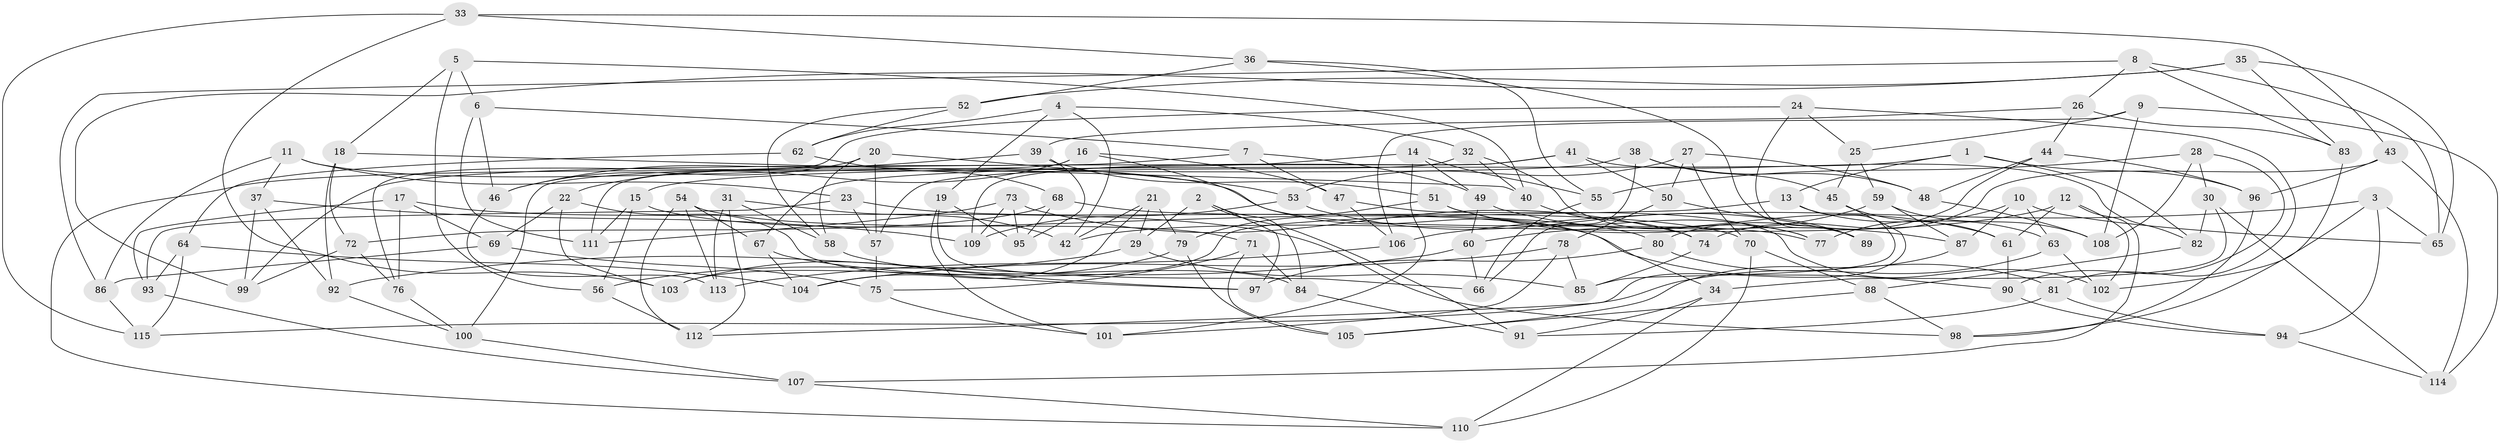 // coarse degree distribution, {4: 0.8414634146341463, 9: 0.04878048780487805, 8: 0.012195121951219513, 10: 0.036585365853658534, 12: 0.012195121951219513, 3: 0.04878048780487805}
// Generated by graph-tools (version 1.1) at 2025/53/03/04/25 22:53:34]
// undirected, 115 vertices, 230 edges
graph export_dot {
  node [color=gray90,style=filled];
  1;
  2;
  3;
  4;
  5;
  6;
  7;
  8;
  9;
  10;
  11;
  12;
  13;
  14;
  15;
  16;
  17;
  18;
  19;
  20;
  21;
  22;
  23;
  24;
  25;
  26;
  27;
  28;
  29;
  30;
  31;
  32;
  33;
  34;
  35;
  36;
  37;
  38;
  39;
  40;
  41;
  42;
  43;
  44;
  45;
  46;
  47;
  48;
  49;
  50;
  51;
  52;
  53;
  54;
  55;
  56;
  57;
  58;
  59;
  60;
  61;
  62;
  63;
  64;
  65;
  66;
  67;
  68;
  69;
  70;
  71;
  72;
  73;
  74;
  75;
  76;
  77;
  78;
  79;
  80;
  81;
  82;
  83;
  84;
  85;
  86;
  87;
  88;
  89;
  90;
  91;
  92;
  93;
  94;
  95;
  96;
  97;
  98;
  99;
  100;
  101;
  102;
  103;
  104;
  105;
  106;
  107;
  108;
  109;
  110;
  111;
  112;
  113;
  114;
  115;
  1 -- 13;
  1 -- 96;
  1 -- 15;
  1 -- 82;
  2 -- 91;
  2 -- 29;
  2 -- 84;
  2 -- 97;
  3 -- 94;
  3 -- 65;
  3 -- 98;
  3 -- 106;
  4 -- 19;
  4 -- 32;
  4 -- 62;
  4 -- 42;
  5 -- 40;
  5 -- 56;
  5 -- 6;
  5 -- 18;
  6 -- 7;
  6 -- 46;
  6 -- 111;
  7 -- 47;
  7 -- 49;
  7 -- 99;
  8 -- 86;
  8 -- 26;
  8 -- 83;
  8 -- 65;
  9 -- 25;
  9 -- 106;
  9 -- 114;
  9 -- 108;
  10 -- 87;
  10 -- 77;
  10 -- 65;
  10 -- 63;
  11 -- 37;
  11 -- 86;
  11 -- 77;
  11 -- 23;
  12 -- 102;
  12 -- 61;
  12 -- 42;
  12 -- 107;
  13 -- 103;
  13 -- 85;
  13 -- 63;
  14 -- 67;
  14 -- 49;
  14 -- 55;
  14 -- 101;
  15 -- 111;
  15 -- 90;
  15 -- 56;
  16 -- 22;
  16 -- 34;
  16 -- 111;
  16 -- 47;
  17 -- 76;
  17 -- 98;
  17 -- 93;
  17 -- 69;
  18 -- 92;
  18 -- 72;
  18 -- 40;
  19 -- 95;
  19 -- 66;
  19 -- 101;
  20 -- 46;
  20 -- 58;
  20 -- 57;
  20 -- 53;
  21 -- 104;
  21 -- 79;
  21 -- 42;
  21 -- 29;
  22 -- 69;
  22 -- 84;
  22 -- 103;
  23 -- 93;
  23 -- 80;
  23 -- 57;
  24 -- 81;
  24 -- 76;
  24 -- 25;
  24 -- 89;
  25 -- 59;
  25 -- 45;
  26 -- 44;
  26 -- 83;
  26 -- 39;
  27 -- 70;
  27 -- 50;
  27 -- 48;
  27 -- 53;
  28 -- 108;
  28 -- 30;
  28 -- 90;
  28 -- 55;
  29 -- 85;
  29 -- 56;
  30 -- 34;
  30 -- 82;
  30 -- 114;
  31 -- 42;
  31 -- 112;
  31 -- 58;
  31 -- 113;
  32 -- 40;
  32 -- 57;
  32 -- 77;
  33 -- 115;
  33 -- 43;
  33 -- 36;
  33 -- 103;
  34 -- 91;
  34 -- 110;
  35 -- 83;
  35 -- 99;
  35 -- 52;
  35 -- 65;
  36 -- 52;
  36 -- 89;
  36 -- 55;
  37 -- 92;
  37 -- 109;
  37 -- 99;
  38 -- 48;
  38 -- 45;
  38 -- 110;
  38 -- 66;
  39 -- 51;
  39 -- 46;
  39 -- 95;
  40 -- 74;
  41 -- 50;
  41 -- 82;
  41 -- 100;
  41 -- 109;
  43 -- 96;
  43 -- 114;
  43 -- 74;
  44 -- 96;
  44 -- 48;
  44 -- 80;
  45 -- 61;
  45 -- 112;
  46 -- 113;
  47 -- 106;
  47 -- 102;
  48 -- 108;
  49 -- 60;
  49 -- 61;
  50 -- 78;
  50 -- 89;
  51 -- 77;
  51 -- 79;
  51 -- 87;
  52 -- 58;
  52 -- 62;
  53 -- 89;
  53 -- 109;
  54 -- 112;
  54 -- 67;
  54 -- 113;
  54 -- 71;
  55 -- 66;
  56 -- 112;
  57 -- 75;
  58 -- 97;
  59 -- 87;
  59 -- 108;
  59 -- 60;
  60 -- 66;
  60 -- 92;
  61 -- 90;
  62 -- 64;
  62 -- 68;
  63 -- 102;
  63 -- 115;
  64 -- 104;
  64 -- 93;
  64 -- 115;
  67 -- 97;
  67 -- 104;
  68 -- 72;
  68 -- 70;
  68 -- 95;
  69 -- 86;
  69 -- 75;
  70 -- 88;
  70 -- 110;
  71 -- 75;
  71 -- 84;
  71 -- 105;
  72 -- 76;
  72 -- 99;
  73 -- 95;
  73 -- 109;
  73 -- 111;
  73 -- 74;
  74 -- 85;
  75 -- 101;
  76 -- 100;
  78 -- 104;
  78 -- 85;
  78 -- 101;
  79 -- 105;
  79 -- 103;
  80 -- 97;
  80 -- 81;
  81 -- 91;
  81 -- 94;
  82 -- 88;
  83 -- 102;
  84 -- 91;
  86 -- 115;
  87 -- 105;
  88 -- 105;
  88 -- 98;
  90 -- 94;
  92 -- 100;
  93 -- 107;
  94 -- 114;
  96 -- 98;
  100 -- 107;
  106 -- 113;
  107 -- 110;
}
